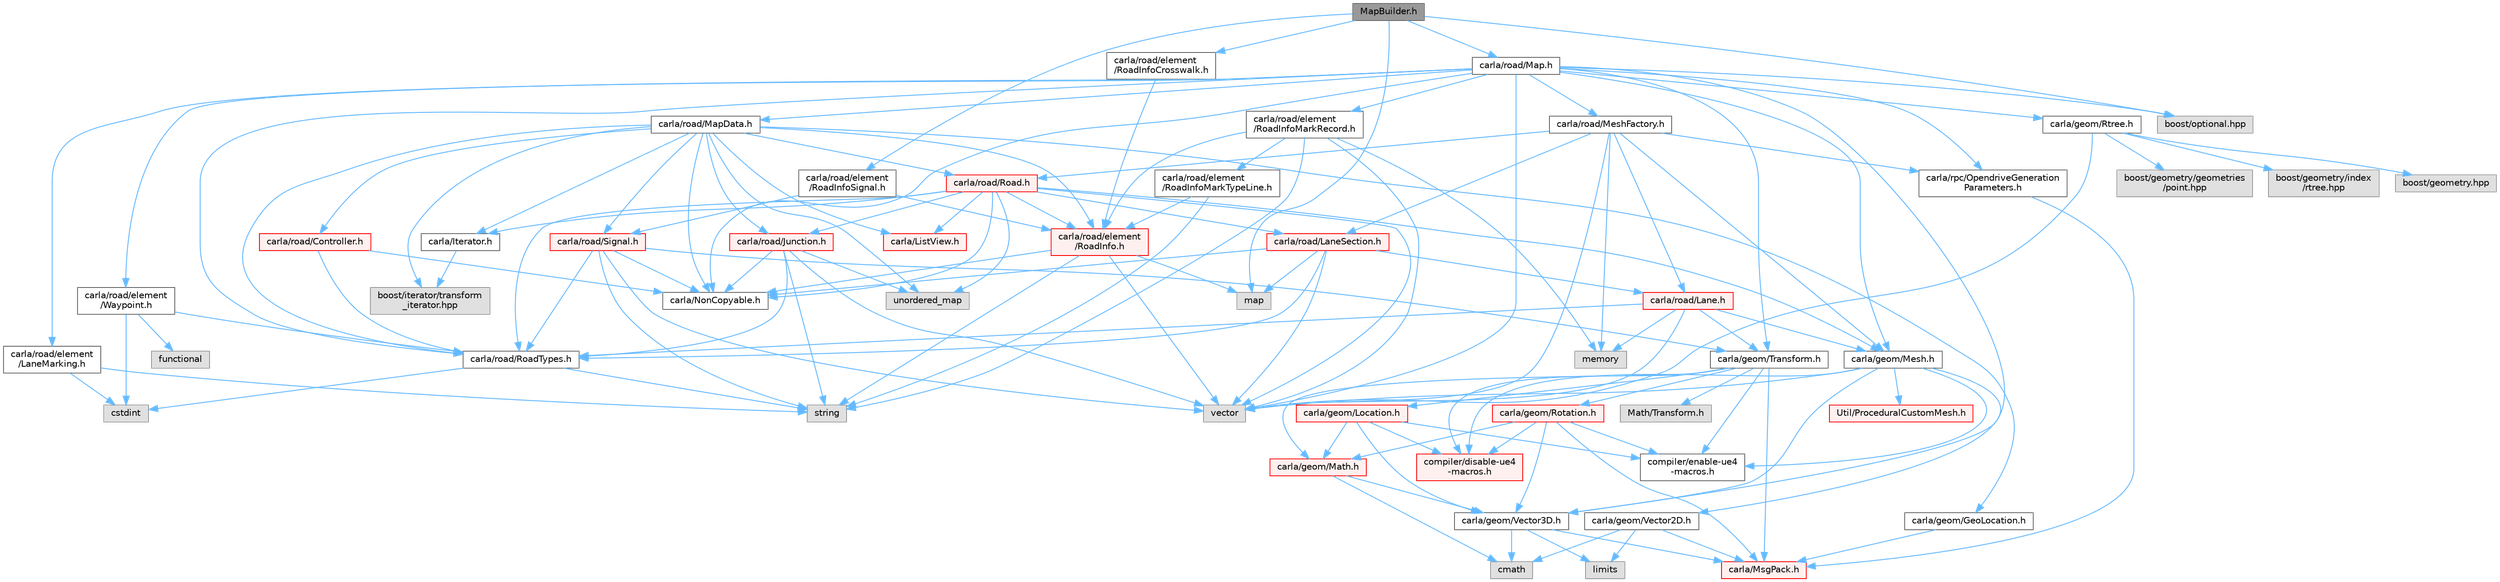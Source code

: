 digraph "MapBuilder.h"
{
 // INTERACTIVE_SVG=YES
 // LATEX_PDF_SIZE
  bgcolor="transparent";
  edge [fontname=Helvetica,fontsize=10,labelfontname=Helvetica,labelfontsize=10];
  node [fontname=Helvetica,fontsize=10,shape=box,height=0.2,width=0.4];
  Node1 [id="Node000001",label="MapBuilder.h",height=0.2,width=0.4,color="gray40", fillcolor="grey60", style="filled", fontcolor="black",tooltip=" "];
  Node1 -> Node2 [id="edge1_Node000001_Node000002",color="steelblue1",style="solid",tooltip=" "];
  Node2 [id="Node000002",label="carla/road/Map.h",height=0.2,width=0.4,color="grey40", fillcolor="white", style="filled",URL="$df/d64/road_2Map_8h.html",tooltip=" "];
  Node2 -> Node3 [id="edge2_Node000002_Node000003",color="steelblue1",style="solid",tooltip=" "];
  Node3 [id="Node000003",label="carla/geom/Mesh.h",height=0.2,width=0.4,color="grey40", fillcolor="white", style="filled",URL="$d9/d31/Mesh_8h.html",tooltip=" "];
  Node3 -> Node4 [id="edge3_Node000003_Node000004",color="steelblue1",style="solid",tooltip=" "];
  Node4 [id="Node000004",label="vector",height=0.2,width=0.4,color="grey60", fillcolor="#E0E0E0", style="filled",tooltip=" "];
  Node3 -> Node5 [id="edge4_Node000003_Node000005",color="steelblue1",style="solid",tooltip=" "];
  Node5 [id="Node000005",label="carla/geom/Vector3D.h",height=0.2,width=0.4,color="grey40", fillcolor="white", style="filled",URL="$de/d70/geom_2Vector3D_8h.html",tooltip=" "];
  Node5 -> Node6 [id="edge5_Node000005_Node000006",color="steelblue1",style="solid",tooltip=" "];
  Node6 [id="Node000006",label="carla/MsgPack.h",height=0.2,width=0.4,color="red", fillcolor="#FFF0F0", style="filled",URL="$d9/d6f/MsgPack_8h.html",tooltip=" "];
  Node5 -> Node21 [id="edge6_Node000005_Node000021",color="steelblue1",style="solid",tooltip=" "];
  Node21 [id="Node000021",label="cmath",height=0.2,width=0.4,color="grey60", fillcolor="#E0E0E0", style="filled",tooltip=" "];
  Node5 -> Node17 [id="edge7_Node000005_Node000017",color="steelblue1",style="solid",tooltip=" "];
  Node17 [id="Node000017",label="limits",height=0.2,width=0.4,color="grey60", fillcolor="#E0E0E0", style="filled",tooltip=" "];
  Node3 -> Node22 [id="edge8_Node000003_Node000022",color="steelblue1",style="solid",tooltip=" "];
  Node22 [id="Node000022",label="carla/geom/Vector2D.h",height=0.2,width=0.4,color="grey40", fillcolor="white", style="filled",URL="$d7/d26/geom_2Vector2D_8h.html",tooltip=" "];
  Node22 -> Node6 [id="edge9_Node000022_Node000006",color="steelblue1",style="solid",tooltip=" "];
  Node22 -> Node21 [id="edge10_Node000022_Node000021",color="steelblue1",style="solid",tooltip=" "];
  Node22 -> Node17 [id="edge11_Node000022_Node000017",color="steelblue1",style="solid",tooltip=" "];
  Node3 -> Node23 [id="edge12_Node000003_Node000023",color="steelblue1",style="solid",tooltip=" "];
  Node23 [id="Node000023",label="compiler/enable-ue4\l-macros.h",height=0.2,width=0.4,color="grey40", fillcolor="white", style="filled",URL="$d9/da2/enable-ue4-macros_8h.html",tooltip=" "];
  Node3 -> Node24 [id="edge13_Node000003_Node000024",color="steelblue1",style="solid",tooltip=" "];
  Node24 [id="Node000024",label="Util/ProceduralCustomMesh.h",height=0.2,width=0.4,color="red", fillcolor="#FFF0F0", style="filled",URL="$d5/d30/ProceduralCustomMesh_8h.html",tooltip=" "];
  Node3 -> Node26 [id="edge14_Node000003_Node000026",color="steelblue1",style="solid",tooltip=" "];
  Node26 [id="Node000026",label="compiler/disable-ue4\l-macros.h",height=0.2,width=0.4,color="red", fillcolor="#FFF0F0", style="filled",URL="$d2/d02/disable-ue4-macros_8h.html",tooltip=" "];
  Node2 -> Node31 [id="edge15_Node000002_Node000031",color="steelblue1",style="solid",tooltip=" "];
  Node31 [id="Node000031",label="carla/geom/Rtree.h",height=0.2,width=0.4,color="grey40", fillcolor="white", style="filled",URL="$d5/d30/Rtree_8h.html",tooltip=" "];
  Node31 -> Node4 [id="edge16_Node000031_Node000004",color="steelblue1",style="solid",tooltip=" "];
  Node31 -> Node32 [id="edge17_Node000031_Node000032",color="steelblue1",style="solid",tooltip=" "];
  Node32 [id="Node000032",label="boost/geometry.hpp",height=0.2,width=0.4,color="grey60", fillcolor="#E0E0E0", style="filled",tooltip=" "];
  Node31 -> Node33 [id="edge18_Node000031_Node000033",color="steelblue1",style="solid",tooltip=" "];
  Node33 [id="Node000033",label="boost/geometry/geometries\l/point.hpp",height=0.2,width=0.4,color="grey60", fillcolor="#E0E0E0", style="filled",tooltip=" "];
  Node31 -> Node34 [id="edge19_Node000031_Node000034",color="steelblue1",style="solid",tooltip=" "];
  Node34 [id="Node000034",label="boost/geometry/index\l/rtree.hpp",height=0.2,width=0.4,color="grey60", fillcolor="#E0E0E0", style="filled",tooltip=" "];
  Node2 -> Node35 [id="edge20_Node000002_Node000035",color="steelblue1",style="solid",tooltip=" "];
  Node35 [id="Node000035",label="carla/geom/Transform.h",height=0.2,width=0.4,color="grey40", fillcolor="white", style="filled",URL="$de/d17/geom_2Transform_8h.html",tooltip=" "];
  Node35 -> Node6 [id="edge21_Node000035_Node000006",color="steelblue1",style="solid",tooltip=" "];
  Node35 -> Node36 [id="edge22_Node000035_Node000036",color="steelblue1",style="solid",tooltip=" "];
  Node36 [id="Node000036",label="carla/geom/Location.h",height=0.2,width=0.4,color="red", fillcolor="#FFF0F0", style="filled",URL="$d9/d8b/geom_2Location_8h.html",tooltip=" "];
  Node36 -> Node5 [id="edge23_Node000036_Node000005",color="steelblue1",style="solid",tooltip=" "];
  Node36 -> Node38 [id="edge24_Node000036_Node000038",color="steelblue1",style="solid",tooltip=" "];
  Node38 [id="Node000038",label="carla/geom/Math.h",height=0.2,width=0.4,color="red", fillcolor="#FFF0F0", style="filled",URL="$db/d8a/Math_8h.html",tooltip=" "];
  Node38 -> Node5 [id="edge25_Node000038_Node000005",color="steelblue1",style="solid",tooltip=" "];
  Node38 -> Node21 [id="edge26_Node000038_Node000021",color="steelblue1",style="solid",tooltip=" "];
  Node36 -> Node23 [id="edge27_Node000036_Node000023",color="steelblue1",style="solid",tooltip=" "];
  Node36 -> Node26 [id="edge28_Node000036_Node000026",color="steelblue1",style="solid",tooltip=" "];
  Node35 -> Node38 [id="edge29_Node000035_Node000038",color="steelblue1",style="solid",tooltip=" "];
  Node35 -> Node41 [id="edge30_Node000035_Node000041",color="steelblue1",style="solid",tooltip=" "];
  Node41 [id="Node000041",label="carla/geom/Rotation.h",height=0.2,width=0.4,color="red", fillcolor="#FFF0F0", style="filled",URL="$d0/d8f/Rotation_8h.html",tooltip=" "];
  Node41 -> Node6 [id="edge31_Node000041_Node000006",color="steelblue1",style="solid",tooltip=" "];
  Node41 -> Node38 [id="edge32_Node000041_Node000038",color="steelblue1",style="solid",tooltip=" "];
  Node41 -> Node5 [id="edge33_Node000041_Node000005",color="steelblue1",style="solid",tooltip=" "];
  Node41 -> Node23 [id="edge34_Node000041_Node000023",color="steelblue1",style="solid",tooltip=" "];
  Node41 -> Node26 [id="edge35_Node000041_Node000026",color="steelblue1",style="solid",tooltip=" "];
  Node35 -> Node23 [id="edge36_Node000035_Node000023",color="steelblue1",style="solid",tooltip=" "];
  Node35 -> Node43 [id="edge37_Node000035_Node000043",color="steelblue1",style="solid",tooltip=" "];
  Node43 [id="Node000043",label="Math/Transform.h",height=0.2,width=0.4,color="grey60", fillcolor="#E0E0E0", style="filled",tooltip=" "];
  Node35 -> Node26 [id="edge38_Node000035_Node000026",color="steelblue1",style="solid",tooltip=" "];
  Node2 -> Node44 [id="edge39_Node000002_Node000044",color="steelblue1",style="solid",tooltip=" "];
  Node44 [id="Node000044",label="carla/NonCopyable.h",height=0.2,width=0.4,color="grey40", fillcolor="white", style="filled",URL="$d4/dd8/LibCarla_2source_2carla_2NonCopyable_8h.html",tooltip=" "];
  Node2 -> Node45 [id="edge40_Node000002_Node000045",color="steelblue1",style="solid",tooltip=" "];
  Node45 [id="Node000045",label="carla/road/element\l/LaneMarking.h",height=0.2,width=0.4,color="grey40", fillcolor="white", style="filled",URL="$d5/d4c/LaneMarking_8h.html",tooltip=" "];
  Node45 -> Node16 [id="edge41_Node000045_Node000016",color="steelblue1",style="solid",tooltip=" "];
  Node16 [id="Node000016",label="cstdint",height=0.2,width=0.4,color="grey60", fillcolor="#E0E0E0", style="filled",tooltip=" "];
  Node45 -> Node46 [id="edge42_Node000045_Node000046",color="steelblue1",style="solid",tooltip=" "];
  Node46 [id="Node000046",label="string",height=0.2,width=0.4,color="grey60", fillcolor="#E0E0E0", style="filled",tooltip=" "];
  Node2 -> Node47 [id="edge43_Node000002_Node000047",color="steelblue1",style="solid",tooltip=" "];
  Node47 [id="Node000047",label="carla/road/element\l/RoadInfoMarkRecord.h",height=0.2,width=0.4,color="grey40", fillcolor="white", style="filled",URL="$dd/d32/RoadInfoMarkRecord_8h.html",tooltip=" "];
  Node47 -> Node48 [id="edge44_Node000047_Node000048",color="steelblue1",style="solid",tooltip=" "];
  Node48 [id="Node000048",label="carla/road/element\l/RoadInfo.h",height=0.2,width=0.4,color="red", fillcolor="#FFF0F0", style="filled",URL="$de/d3a/RoadInfo_8h.html",tooltip=" "];
  Node48 -> Node44 [id="edge45_Node000048_Node000044",color="steelblue1",style="solid",tooltip=" "];
  Node48 -> Node50 [id="edge46_Node000048_Node000050",color="steelblue1",style="solid",tooltip=" "];
  Node50 [id="Node000050",label="map",height=0.2,width=0.4,color="grey60", fillcolor="#E0E0E0", style="filled",tooltip=" "];
  Node48 -> Node46 [id="edge47_Node000048_Node000046",color="steelblue1",style="solid",tooltip=" "];
  Node48 -> Node4 [id="edge48_Node000048_Node000004",color="steelblue1",style="solid",tooltip=" "];
  Node47 -> Node51 [id="edge49_Node000047_Node000051",color="steelblue1",style="solid",tooltip=" "];
  Node51 [id="Node000051",label="carla/road/element\l/RoadInfoMarkTypeLine.h",height=0.2,width=0.4,color="grey40", fillcolor="white", style="filled",URL="$da/d4f/RoadInfoMarkTypeLine_8h.html",tooltip=" "];
  Node51 -> Node48 [id="edge50_Node000051_Node000048",color="steelblue1",style="solid",tooltip=" "];
  Node51 -> Node46 [id="edge51_Node000051_Node000046",color="steelblue1",style="solid",tooltip=" "];
  Node47 -> Node46 [id="edge52_Node000047_Node000046",color="steelblue1",style="solid",tooltip=" "];
  Node47 -> Node4 [id="edge53_Node000047_Node000004",color="steelblue1",style="solid",tooltip=" "];
  Node47 -> Node18 [id="edge54_Node000047_Node000018",color="steelblue1",style="solid",tooltip=" "];
  Node18 [id="Node000018",label="memory",height=0.2,width=0.4,color="grey60", fillcolor="#E0E0E0", style="filled",tooltip=" "];
  Node2 -> Node52 [id="edge55_Node000002_Node000052",color="steelblue1",style="solid",tooltip=" "];
  Node52 [id="Node000052",label="carla/road/element\l/Waypoint.h",height=0.2,width=0.4,color="grey40", fillcolor="white", style="filled",URL="$d3/dbb/road_2element_2Waypoint_8h.html",tooltip=" "];
  Node52 -> Node53 [id="edge56_Node000052_Node000053",color="steelblue1",style="solid",tooltip=" "];
  Node53 [id="Node000053",label="carla/road/RoadTypes.h",height=0.2,width=0.4,color="grey40", fillcolor="white", style="filled",URL="$d6/dbb/RoadTypes_8h.html",tooltip=" "];
  Node53 -> Node16 [id="edge57_Node000053_Node000016",color="steelblue1",style="solid",tooltip=" "];
  Node53 -> Node46 [id="edge58_Node000053_Node000046",color="steelblue1",style="solid",tooltip=" "];
  Node52 -> Node16 [id="edge59_Node000052_Node000016",color="steelblue1",style="solid",tooltip=" "];
  Node52 -> Node54 [id="edge60_Node000052_Node000054",color="steelblue1",style="solid",tooltip=" "];
  Node54 [id="Node000054",label="functional",height=0.2,width=0.4,color="grey60", fillcolor="#E0E0E0", style="filled",tooltip=" "];
  Node2 -> Node55 [id="edge61_Node000002_Node000055",color="steelblue1",style="solid",tooltip=" "];
  Node55 [id="Node000055",label="carla/road/MapData.h",height=0.2,width=0.4,color="grey40", fillcolor="white", style="filled",URL="$d5/db7/MapData_8h.html",tooltip=" "];
  Node55 -> Node56 [id="edge62_Node000055_Node000056",color="steelblue1",style="solid",tooltip=" "];
  Node56 [id="Node000056",label="carla/geom/GeoLocation.h",height=0.2,width=0.4,color="grey40", fillcolor="white", style="filled",URL="$d7/d86/GeoLocation_8h.html",tooltip=" "];
  Node56 -> Node6 [id="edge63_Node000056_Node000006",color="steelblue1",style="solid",tooltip=" "];
  Node55 -> Node57 [id="edge64_Node000055_Node000057",color="steelblue1",style="solid",tooltip=" "];
  Node57 [id="Node000057",label="carla/Iterator.h",height=0.2,width=0.4,color="grey40", fillcolor="white", style="filled",URL="$d7/ddd/Iterator_8h.html",tooltip=" "];
  Node57 -> Node58 [id="edge65_Node000057_Node000058",color="steelblue1",style="solid",tooltip=" "];
  Node58 [id="Node000058",label="boost/iterator/transform\l_iterator.hpp",height=0.2,width=0.4,color="grey60", fillcolor="#E0E0E0", style="filled",tooltip=" "];
  Node55 -> Node59 [id="edge66_Node000055_Node000059",color="steelblue1",style="solid",tooltip=" "];
  Node59 [id="Node000059",label="carla/ListView.h",height=0.2,width=0.4,color="red", fillcolor="#FFF0F0", style="filled",URL="$d4/d50/LibCarla_2source_2carla_2ListView_8h.html",tooltip=" "];
  Node55 -> Node44 [id="edge67_Node000055_Node000044",color="steelblue1",style="solid",tooltip=" "];
  Node55 -> Node61 [id="edge68_Node000055_Node000061",color="steelblue1",style="solid",tooltip=" "];
  Node61 [id="Node000061",label="carla/road/Controller.h",height=0.2,width=0.4,color="red", fillcolor="#FFF0F0", style="filled",URL="$de/d4a/Controller_8h.html",tooltip=" "];
  Node61 -> Node44 [id="edge69_Node000061_Node000044",color="steelblue1",style="solid",tooltip=" "];
  Node61 -> Node53 [id="edge70_Node000061_Node000053",color="steelblue1",style="solid",tooltip=" "];
  Node55 -> Node48 [id="edge71_Node000055_Node000048",color="steelblue1",style="solid",tooltip=" "];
  Node55 -> Node63 [id="edge72_Node000055_Node000063",color="steelblue1",style="solid",tooltip=" "];
  Node63 [id="Node000063",label="carla/road/Junction.h",height=0.2,width=0.4,color="red", fillcolor="#FFF0F0", style="filled",URL="$d1/d3a/road_2Junction_8h.html",tooltip=" "];
  Node63 -> Node44 [id="edge73_Node000063_Node000044",color="steelblue1",style="solid",tooltip=" "];
  Node63 -> Node53 [id="edge74_Node000063_Node000053",color="steelblue1",style="solid",tooltip=" "];
  Node63 -> Node68 [id="edge75_Node000063_Node000068",color="steelblue1",style="solid",tooltip=" "];
  Node68 [id="Node000068",label="unordered_map",height=0.2,width=0.4,color="grey60", fillcolor="#E0E0E0", style="filled",tooltip=" "];
  Node63 -> Node4 [id="edge76_Node000063_Node000004",color="steelblue1",style="solid",tooltip=" "];
  Node63 -> Node46 [id="edge77_Node000063_Node000046",color="steelblue1",style="solid",tooltip=" "];
  Node55 -> Node70 [id="edge78_Node000055_Node000070",color="steelblue1",style="solid",tooltip=" "];
  Node70 [id="Node000070",label="carla/road/Road.h",height=0.2,width=0.4,color="red", fillcolor="#FFF0F0", style="filled",URL="$db/d48/Road_8h.html",tooltip=" "];
  Node70 -> Node3 [id="edge79_Node000070_Node000003",color="steelblue1",style="solid",tooltip=" "];
  Node70 -> Node57 [id="edge80_Node000070_Node000057",color="steelblue1",style="solid",tooltip=" "];
  Node70 -> Node59 [id="edge81_Node000070_Node000059",color="steelblue1",style="solid",tooltip=" "];
  Node70 -> Node44 [id="edge82_Node000070_Node000044",color="steelblue1",style="solid",tooltip=" "];
  Node70 -> Node48 [id="edge83_Node000070_Node000048",color="steelblue1",style="solid",tooltip=" "];
  Node70 -> Node63 [id="edge84_Node000070_Node000063",color="steelblue1",style="solid",tooltip=" "];
  Node70 -> Node77 [id="edge85_Node000070_Node000077",color="steelblue1",style="solid",tooltip=" "];
  Node77 [id="Node000077",label="carla/road/LaneSection.h",height=0.2,width=0.4,color="red", fillcolor="#FFF0F0", style="filled",URL="$d6/dfd/LaneSection_8h.html",tooltip=" "];
  Node77 -> Node44 [id="edge86_Node000077_Node000044",color="steelblue1",style="solid",tooltip=" "];
  Node77 -> Node78 [id="edge87_Node000077_Node000078",color="steelblue1",style="solid",tooltip=" "];
  Node78 [id="Node000078",label="carla/road/Lane.h",height=0.2,width=0.4,color="red", fillcolor="#FFF0F0", style="filled",URL="$d8/d27/Lane_8h.html",tooltip=" "];
  Node78 -> Node3 [id="edge88_Node000078_Node000003",color="steelblue1",style="solid",tooltip=" "];
  Node78 -> Node35 [id="edge89_Node000078_Node000035",color="steelblue1",style="solid",tooltip=" "];
  Node78 -> Node53 [id="edge90_Node000078_Node000053",color="steelblue1",style="solid",tooltip=" "];
  Node78 -> Node4 [id="edge91_Node000078_Node000004",color="steelblue1",style="solid",tooltip=" "];
  Node78 -> Node18 [id="edge92_Node000078_Node000018",color="steelblue1",style="solid",tooltip=" "];
  Node77 -> Node53 [id="edge93_Node000077_Node000053",color="steelblue1",style="solid",tooltip=" "];
  Node77 -> Node50 [id="edge94_Node000077_Node000050",color="steelblue1",style="solid",tooltip=" "];
  Node77 -> Node4 [id="edge95_Node000077_Node000004",color="steelblue1",style="solid",tooltip=" "];
  Node70 -> Node53 [id="edge96_Node000070_Node000053",color="steelblue1",style="solid",tooltip=" "];
  Node70 -> Node68 [id="edge97_Node000070_Node000068",color="steelblue1",style="solid",tooltip=" "];
  Node70 -> Node4 [id="edge98_Node000070_Node000004",color="steelblue1",style="solid",tooltip=" "];
  Node55 -> Node53 [id="edge99_Node000055_Node000053",color="steelblue1",style="solid",tooltip=" "];
  Node55 -> Node80 [id="edge100_Node000055_Node000080",color="steelblue1",style="solid",tooltip=" "];
  Node80 [id="Node000080",label="carla/road/Signal.h",height=0.2,width=0.4,color="red", fillcolor="#FFF0F0", style="filled",URL="$d0/def/Signal_8h.html",tooltip=" "];
  Node80 -> Node44 [id="edge101_Node000080_Node000044",color="steelblue1",style="solid",tooltip=" "];
  Node80 -> Node53 [id="edge102_Node000080_Node000053",color="steelblue1",style="solid",tooltip=" "];
  Node80 -> Node35 [id="edge103_Node000080_Node000035",color="steelblue1",style="solid",tooltip=" "];
  Node80 -> Node46 [id="edge104_Node000080_Node000046",color="steelblue1",style="solid",tooltip=" "];
  Node80 -> Node4 [id="edge105_Node000080_Node000004",color="steelblue1",style="solid",tooltip=" "];
  Node55 -> Node58 [id="edge106_Node000055_Node000058",color="steelblue1",style="solid",tooltip=" "];
  Node55 -> Node68 [id="edge107_Node000055_Node000068",color="steelblue1",style="solid",tooltip=" "];
  Node2 -> Node53 [id="edge108_Node000002_Node000053",color="steelblue1",style="solid",tooltip=" "];
  Node2 -> Node87 [id="edge109_Node000002_Node000087",color="steelblue1",style="solid",tooltip=" "];
  Node87 [id="Node000087",label="carla/road/MeshFactory.h",height=0.2,width=0.4,color="grey40", fillcolor="white", style="filled",URL="$d9/d87/MeshFactory_8h.html",tooltip=" "];
  Node87 -> Node18 [id="edge110_Node000087_Node000018",color="steelblue1",style="solid",tooltip=" "];
  Node87 -> Node4 [id="edge111_Node000087_Node000004",color="steelblue1",style="solid",tooltip=" "];
  Node87 -> Node3 [id="edge112_Node000087_Node000003",color="steelblue1",style="solid",tooltip=" "];
  Node87 -> Node70 [id="edge113_Node000087_Node000070",color="steelblue1",style="solid",tooltip=" "];
  Node87 -> Node77 [id="edge114_Node000087_Node000077",color="steelblue1",style="solid",tooltip=" "];
  Node87 -> Node78 [id="edge115_Node000087_Node000078",color="steelblue1",style="solid",tooltip=" "];
  Node87 -> Node88 [id="edge116_Node000087_Node000088",color="steelblue1",style="solid",tooltip=" "];
  Node88 [id="Node000088",label="carla/rpc/OpendriveGeneration\lParameters.h",height=0.2,width=0.4,color="grey40", fillcolor="white", style="filled",URL="$d9/d3b/OpendriveGenerationParameters_8h.html",tooltip=" "];
  Node88 -> Node6 [id="edge117_Node000088_Node000006",color="steelblue1",style="solid",tooltip=" "];
  Node2 -> Node5 [id="edge118_Node000002_Node000005",color="steelblue1",style="solid",tooltip=" "];
  Node2 -> Node88 [id="edge119_Node000002_Node000088",color="steelblue1",style="solid",tooltip=" "];
  Node2 -> Node89 [id="edge120_Node000002_Node000089",color="steelblue1",style="solid",tooltip=" "];
  Node89 [id="Node000089",label="boost/optional.hpp",height=0.2,width=0.4,color="grey60", fillcolor="#E0E0E0", style="filled",tooltip=" "];
  Node2 -> Node4 [id="edge121_Node000002_Node000004",color="steelblue1",style="solid",tooltip=" "];
  Node1 -> Node90 [id="edge122_Node000001_Node000090",color="steelblue1",style="solid",tooltip=" "];
  Node90 [id="Node000090",label="carla/road/element\l/RoadInfoCrosswalk.h",height=0.2,width=0.4,color="grey40", fillcolor="white", style="filled",URL="$da/dd7/RoadInfoCrosswalk_8h.html",tooltip=" "];
  Node90 -> Node48 [id="edge123_Node000090_Node000048",color="steelblue1",style="solid",tooltip=" "];
  Node1 -> Node91 [id="edge124_Node000001_Node000091",color="steelblue1",style="solid",tooltip=" "];
  Node91 [id="Node000091",label="carla/road/element\l/RoadInfoSignal.h",height=0.2,width=0.4,color="grey40", fillcolor="white", style="filled",URL="$d1/d1d/RoadInfoSignal_8h.html",tooltip=" "];
  Node91 -> Node80 [id="edge125_Node000091_Node000080",color="steelblue1",style="solid",tooltip=" "];
  Node91 -> Node48 [id="edge126_Node000091_Node000048",color="steelblue1",style="solid",tooltip=" "];
  Node1 -> Node89 [id="edge127_Node000001_Node000089",color="steelblue1",style="solid",tooltip=" "];
  Node1 -> Node50 [id="edge128_Node000001_Node000050",color="steelblue1",style="solid",tooltip=" "];
}
